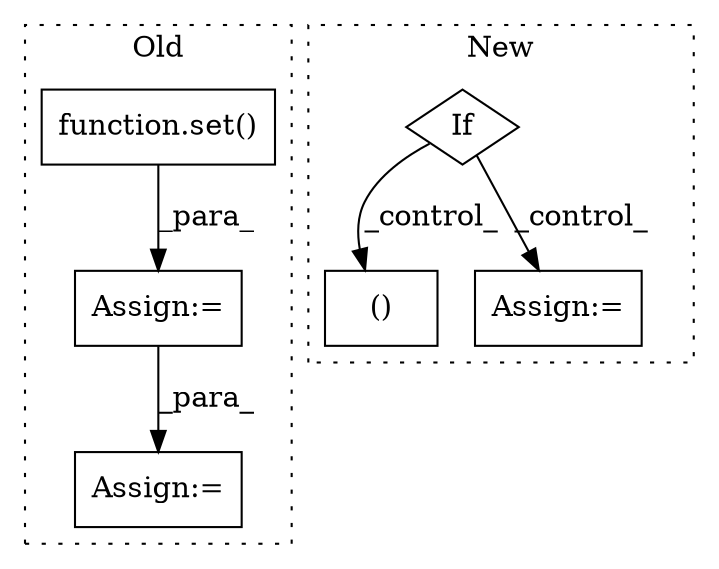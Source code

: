 digraph G {
subgraph cluster0 {
1 [label="function.set()" a="75" s="6134,6147" l="4,1" shape="box"];
3 [label="Assign:=" a="68" s="6131" l="3" shape="box"];
4 [label="Assign:=" a="68" s="8227" l="3" shape="box"];
label = "Old";
style="dotted";
}
subgraph cluster1 {
2 [label="()" a="54" s="10371" l="9" shape="box"];
5 [label="If" a="96" s="10300" l="3" shape="diamond"];
6 [label="Assign:=" a="68" s="10474" l="3" shape="box"];
label = "New";
style="dotted";
}
1 -> 3 [label="_para_"];
3 -> 4 [label="_para_"];
5 -> 6 [label="_control_"];
5 -> 2 [label="_control_"];
}